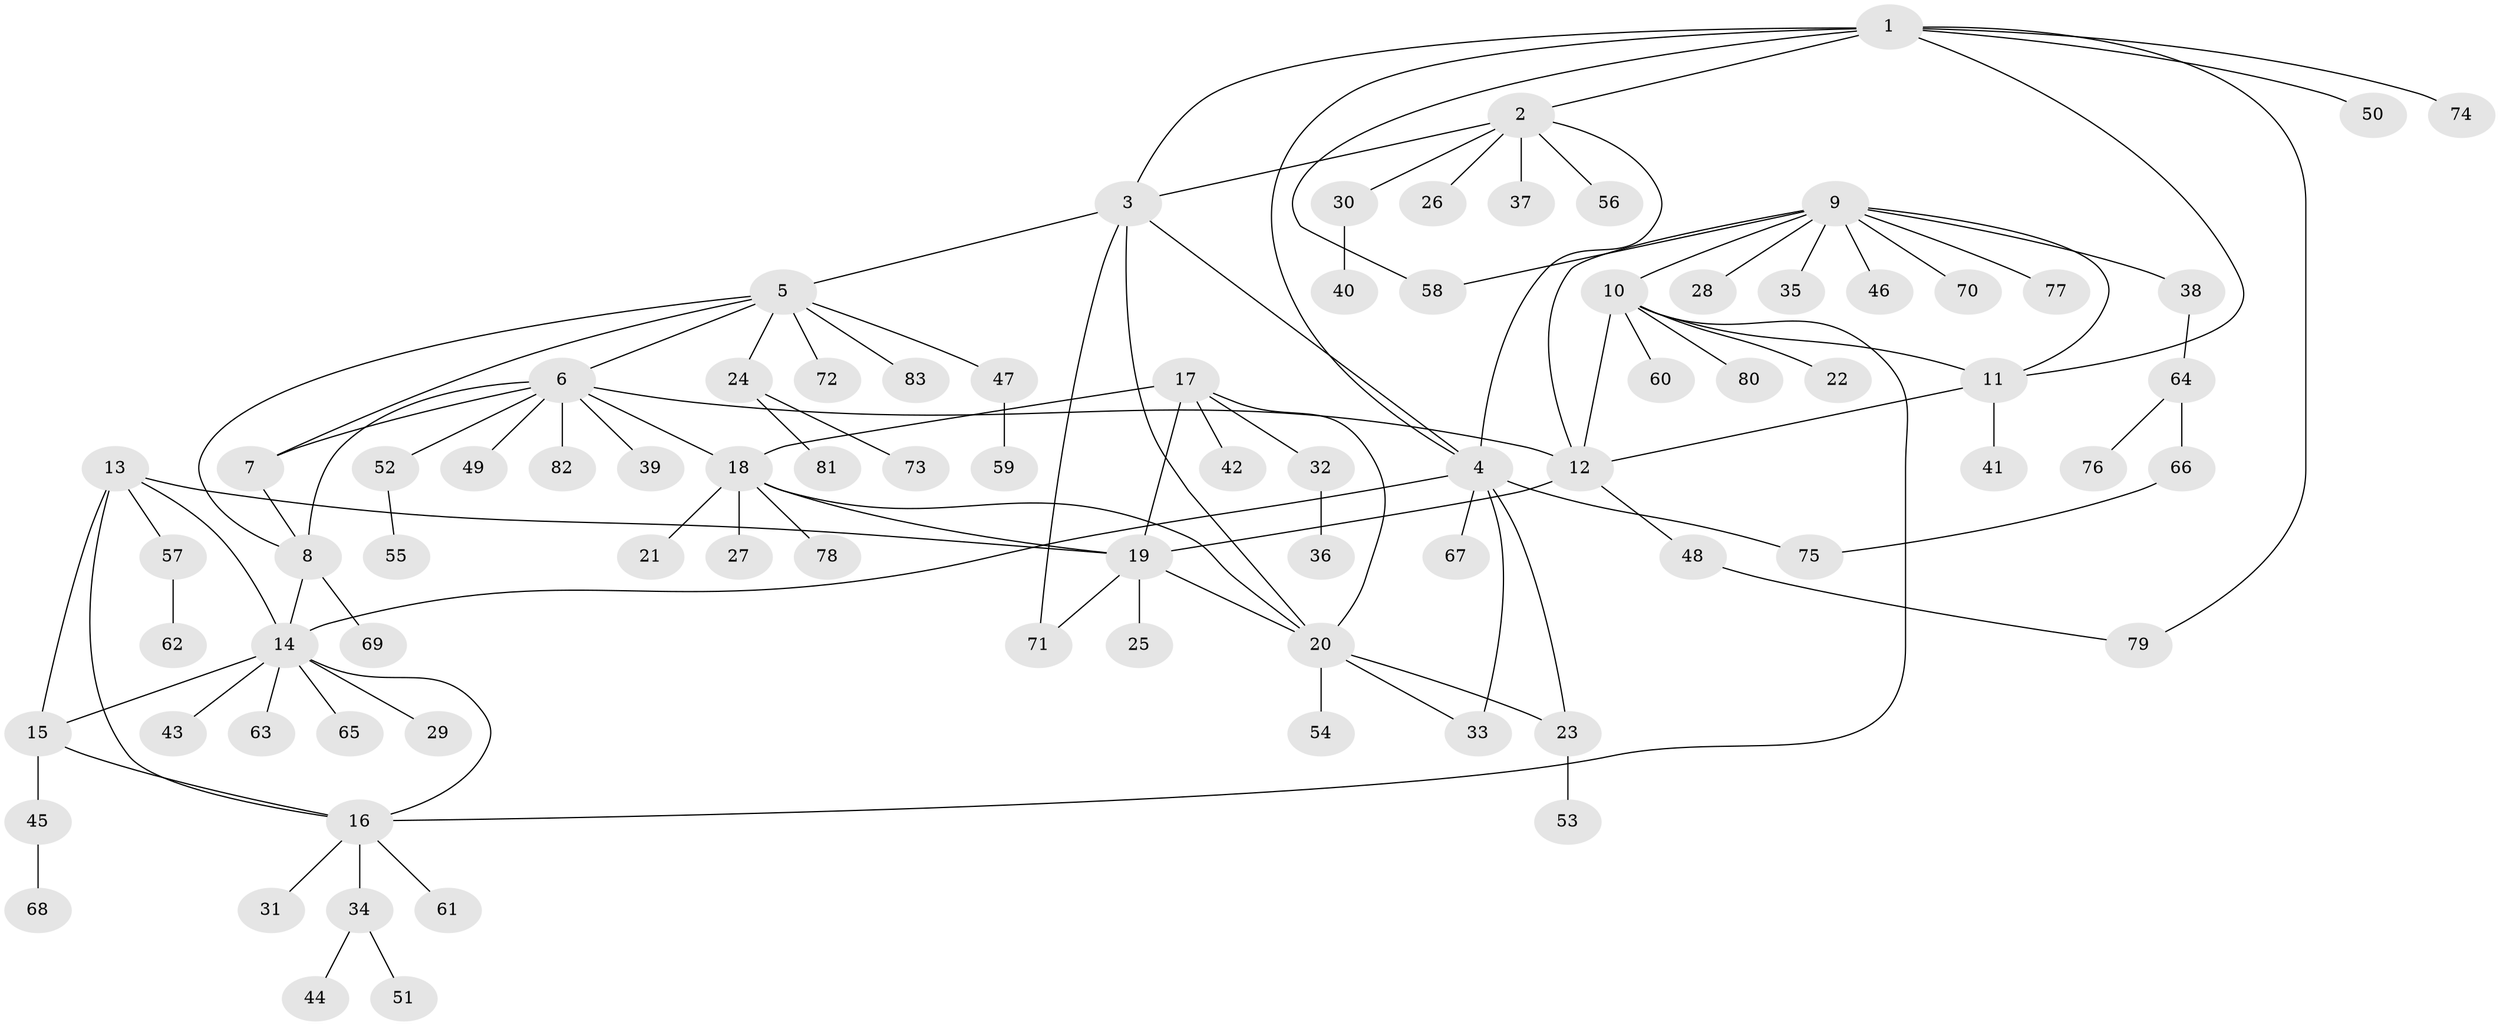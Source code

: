 // coarse degree distribution, {2: 0.12, 6: 0.04, 1: 0.32, 4: 0.16, 5: 0.2, 3: 0.12, 8: 0.04}
// Generated by graph-tools (version 1.1) at 2025/37/03/04/25 23:37:47]
// undirected, 83 vertices, 109 edges
graph export_dot {
  node [color=gray90,style=filled];
  1;
  2;
  3;
  4;
  5;
  6;
  7;
  8;
  9;
  10;
  11;
  12;
  13;
  14;
  15;
  16;
  17;
  18;
  19;
  20;
  21;
  22;
  23;
  24;
  25;
  26;
  27;
  28;
  29;
  30;
  31;
  32;
  33;
  34;
  35;
  36;
  37;
  38;
  39;
  40;
  41;
  42;
  43;
  44;
  45;
  46;
  47;
  48;
  49;
  50;
  51;
  52;
  53;
  54;
  55;
  56;
  57;
  58;
  59;
  60;
  61;
  62;
  63;
  64;
  65;
  66;
  67;
  68;
  69;
  70;
  71;
  72;
  73;
  74;
  75;
  76;
  77;
  78;
  79;
  80;
  81;
  82;
  83;
  1 -- 2;
  1 -- 3;
  1 -- 4;
  1 -- 11;
  1 -- 50;
  1 -- 58;
  1 -- 74;
  1 -- 79;
  2 -- 3;
  2 -- 4;
  2 -- 26;
  2 -- 30;
  2 -- 37;
  2 -- 56;
  3 -- 4;
  3 -- 5;
  3 -- 20;
  3 -- 71;
  4 -- 14;
  4 -- 23;
  4 -- 33;
  4 -- 67;
  4 -- 75;
  5 -- 6;
  5 -- 7;
  5 -- 8;
  5 -- 24;
  5 -- 47;
  5 -- 72;
  5 -- 83;
  6 -- 7;
  6 -- 8;
  6 -- 12;
  6 -- 18;
  6 -- 39;
  6 -- 49;
  6 -- 52;
  6 -- 82;
  7 -- 8;
  8 -- 14;
  8 -- 69;
  9 -- 10;
  9 -- 11;
  9 -- 12;
  9 -- 28;
  9 -- 35;
  9 -- 38;
  9 -- 46;
  9 -- 58;
  9 -- 70;
  9 -- 77;
  10 -- 11;
  10 -- 12;
  10 -- 16;
  10 -- 22;
  10 -- 60;
  10 -- 80;
  11 -- 12;
  11 -- 41;
  12 -- 19;
  12 -- 48;
  13 -- 14;
  13 -- 15;
  13 -- 16;
  13 -- 19;
  13 -- 57;
  14 -- 15;
  14 -- 16;
  14 -- 29;
  14 -- 43;
  14 -- 63;
  14 -- 65;
  15 -- 16;
  15 -- 45;
  16 -- 31;
  16 -- 34;
  16 -- 61;
  17 -- 18;
  17 -- 19;
  17 -- 20;
  17 -- 32;
  17 -- 42;
  18 -- 19;
  18 -- 20;
  18 -- 21;
  18 -- 27;
  18 -- 78;
  19 -- 20;
  19 -- 25;
  19 -- 71;
  20 -- 23;
  20 -- 33;
  20 -- 54;
  23 -- 53;
  24 -- 73;
  24 -- 81;
  30 -- 40;
  32 -- 36;
  34 -- 44;
  34 -- 51;
  38 -- 64;
  45 -- 68;
  47 -- 59;
  48 -- 79;
  52 -- 55;
  57 -- 62;
  64 -- 66;
  64 -- 76;
  66 -- 75;
}
